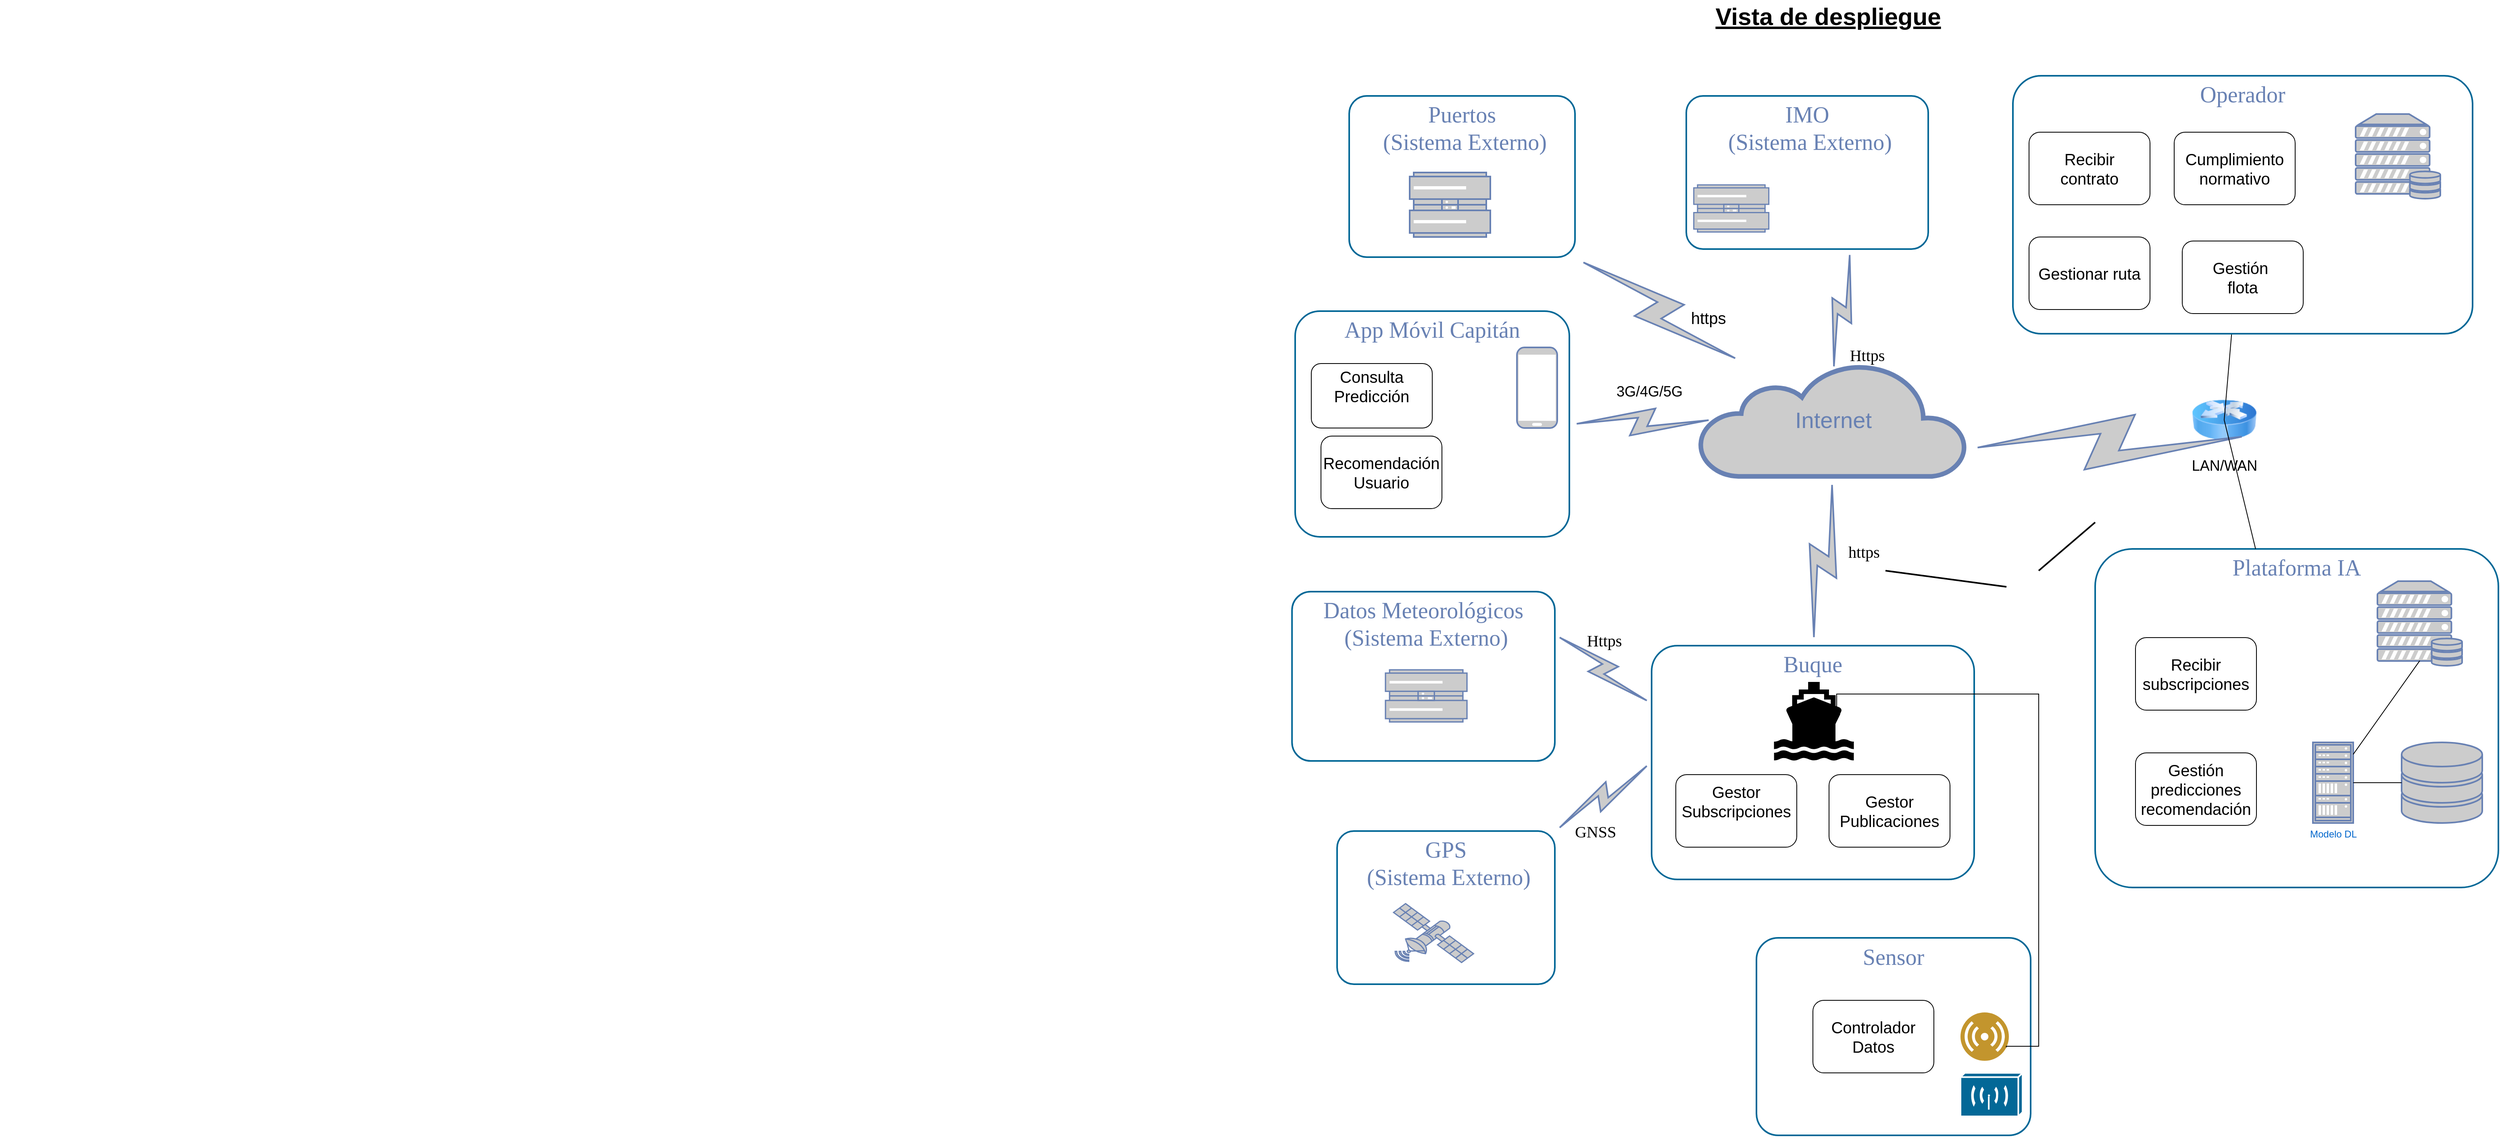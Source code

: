 <mxfile version="24.0.7" type="github">
  <diagram name="Page-1" id="bfe91b75-5d2c-26a0-9c1d-138518896778">
    <mxGraphModel dx="4315" dy="1140" grid="0" gridSize="10" guides="1" tooltips="1" connect="1" arrows="1" fold="1" page="0" pageScale="1" pageWidth="1100" pageHeight="850" background="none" math="0" shadow="0">
      <root>
        <mxCell id="0" />
        <mxCell id="1" parent="0" />
        <mxCell id="Q4sWbmhxobL_tQlkTWw1-44" value="Plataforma IA" style="rounded=1;whiteSpace=wrap;html=1;shadow=0;comic=0;strokeColor=#036897;strokeWidth=2;fillColor=none;fontFamily=Verdana;fontSize=28;fontColor=#6881B3;align=center;arcSize=11;verticalAlign=top;" vertex="1" parent="1">
          <mxGeometry x="1660" y="870" width="500" height="420" as="geometry" />
        </mxCell>
        <mxCell id="7c3789c024ecab99-55" style="edgeStyle=none;html=1;labelBackgroundColor=none;endArrow=none;endFill=0;strokeWidth=2;fontFamily=Verdana;fontSize=28;fontColor=#6881B3;" parent="1" target="7c3789c024ecab99-54" edge="1">
          <mxGeometry relative="1" as="geometry">
            <mxPoint x="1660" y="837.0" as="targetPoint" />
            <mxPoint x="1590" y="897" as="sourcePoint" />
          </mxGeometry>
        </mxCell>
        <mxCell id="7c3789c024ecab99-52" style="edgeStyle=none;html=1;labelBackgroundColor=none;endArrow=none;endFill=0;strokeWidth=2;fontFamily=Verdana;fontSize=15;fontColor=#036897;" parent="1" target="7c3789c024ecab99-8" edge="1">
          <mxGeometry relative="1" as="geometry">
            <mxPoint x="1550.0" y="917" as="targetPoint" />
            <mxPoint x="1400" y="897" as="sourcePoint" />
          </mxGeometry>
        </mxCell>
        <mxCell id="7c3789c024ecab99-77" style="edgeStyle=none;html=1;labelBackgroundColor=none;endArrow=none;endFill=0;strokeWidth=2;fontFamily=Verdana;fontSize=28;fontColor=#6881B3;" parent="1" target="7c3789c024ecab99-76" edge="1">
          <mxGeometry relative="1" as="geometry">
            <mxPoint x="1704.862" y="912" as="sourcePoint" />
          </mxGeometry>
        </mxCell>
        <mxCell id="Q4sWbmhxobL_tQlkTWw1-11" value="Buque" style="rounded=1;whiteSpace=wrap;html=1;shadow=0;comic=0;strokeColor=#036897;strokeWidth=2;fillColor=none;fontFamily=Verdana;fontSize=28;fontColor=#6881B3;align=center;arcSize=11;verticalAlign=top;" vertex="1" parent="1">
          <mxGeometry x="1110" y="990" width="400" height="290" as="geometry" />
        </mxCell>
        <mxCell id="Q4sWbmhxobL_tQlkTWw1-18" value="Sensor" style="rounded=1;whiteSpace=wrap;html=1;shadow=0;comic=0;strokeColor=#036897;strokeWidth=2;fillColor=none;fontFamily=Verdana;fontSize=28;fontColor=#6881B3;align=center;arcSize=11;verticalAlign=top;" vertex="1" parent="1">
          <mxGeometry x="1240" y="1352.5" width="340" height="245" as="geometry" />
        </mxCell>
        <mxCell id="7c3789c024ecab99-78" value="App Móvil Capitán" style="rounded=1;whiteSpace=wrap;html=1;shadow=0;comic=0;strokeColor=#036897;strokeWidth=2;fillColor=none;fontFamily=Verdana;fontSize=28;fontColor=#6881B3;align=center;arcSize=11;verticalAlign=top;" parent="1" vertex="1">
          <mxGeometry x="668" y="575" width="340" height="280" as="geometry" />
        </mxCell>
        <mxCell id="7c3789c024ecab99-11" value="" style="html=1;fillColor=#CCCCCC;strokeColor=#6881B3;gradientColor=none;gradientDirection=north;strokeWidth=2;shape=mxgraph.networks.comm_link_edge;html=1;labelBackgroundColor=none;endArrow=none;endFill=0;fontFamily=Verdana;fontSize=20;exitX=1;exitY=0.5;exitDx=0;exitDy=0;entryX=0.06;entryY=0.5;entryDx=0;entryDy=0;entryPerimeter=0;" parent="1" source="7c3789c024ecab99-78" target="7c3789c024ecab99-53" edge="1">
          <mxGeometry width="100" height="100" relative="1" as="geometry">
            <mxPoint x="1550" y="876" as="sourcePoint" />
            <mxPoint x="1250" y="810" as="targetPoint" />
            <Array as="points">
              <mxPoint x="1480" y="870" />
            </Array>
          </mxGeometry>
        </mxCell>
        <mxCell id="7c3789c024ecab99-12" value="" style="fontColor=#0066CC;verticalAlign=top;verticalLabelPosition=bottom;labelPosition=center;align=center;html=1;fillColor=#CCCCCC;strokeColor=#6881B3;gradientColor=none;gradientDirection=north;strokeWidth=2;shape=mxgraph.networks.mobile;rounded=0;shadow=0;comic=0;" parent="1" vertex="1">
          <mxGeometry x="943.0" y="620" width="50" height="100" as="geometry" />
        </mxCell>
        <mxCell id="7c3789c024ecab99-53" value="Internet" style="html=1;fillColor=#CCCCCC;strokeColor=#6881B3;gradientColor=none;gradientDirection=north;strokeWidth=2;shape=mxgraph.networks.cloud;fontColor=#6881B3;rounded=0;shadow=0;comic=0;align=center;fontSize=28;" parent="1" vertex="1">
          <mxGeometry x="1170" y="640" width="330" height="140" as="geometry" />
        </mxCell>
        <mxCell id="Q4sWbmhxobL_tQlkTWw1-7" value="&lt;div style=&quot;font-size: 20px;&quot;&gt;&lt;font style=&quot;font-size: 20px;&quot;&gt;Consulta Predicción&lt;/font&gt;&lt;/div&gt;&lt;div style=&quot;font-size: 20px;&quot;&gt;&lt;font style=&quot;font-size: 20px;&quot;&gt;&lt;br&gt;&lt;/font&gt;&lt;/div&gt;" style="rounded=1;whiteSpace=wrap;html=1;" vertex="1" parent="1">
          <mxGeometry x="688" y="640" width="150" height="80" as="geometry" />
        </mxCell>
        <mxCell id="Q4sWbmhxobL_tQlkTWw1-9" value="" style="shape=mxgraph.signs.transportation.ship_2;html=1;pointerEvents=1;fillColor=#000000;strokeColor=none;verticalLabelPosition=bottom;verticalAlign=top;align=center;" vertex="1" parent="1">
          <mxGeometry x="1261.75" y="1035" width="99" height="98" as="geometry" />
        </mxCell>
        <mxCell id="Q4sWbmhxobL_tQlkTWw1-10" value="https" style="html=1;fillColor=#CCCCCC;strokeColor=#6881B3;gradientColor=none;gradientDirection=north;strokeWidth=2;shape=mxgraph.networks.comm_link_edge;html=1;labelBackgroundColor=none;endArrow=none;endFill=0;fontFamily=Verdana;fontSize=20;entryX=0.5;entryY=0;entryDx=0;entryDy=0;exitX=0.5;exitY=1;exitDx=0;exitDy=0;exitPerimeter=0;" edge="1" parent="1" source="7c3789c024ecab99-53" target="Q4sWbmhxobL_tQlkTWw1-11">
          <mxGeometry x="-0.811" y="-22" width="100" height="100" relative="1" as="geometry">
            <mxPoint x="1280" y="790" as="sourcePoint" />
            <mxPoint x="1430" y="1199" as="targetPoint" />
            <Array as="points">
              <mxPoint x="1670" y="1260" />
            </Array>
            <mxPoint as="offset" />
          </mxGeometry>
        </mxCell>
        <mxCell id="Q4sWbmhxobL_tQlkTWw1-12" value="" style="image;aspect=fixed;perimeter=ellipsePerimeter;html=1;align=center;shadow=0;dashed=0;fontColor=#4277BB;labelBackgroundColor=default;fontSize=12;spacingTop=3;image=img/lib/ibm/users/sensor.svg;" vertex="1" parent="1">
          <mxGeometry x="1493" y="1445" width="60" height="60" as="geometry" />
        </mxCell>
        <mxCell id="Q4sWbmhxobL_tQlkTWw1-21" style="edgeStyle=orthogonalEdgeStyle;rounded=0;orthogonalLoop=1;jettySize=auto;html=1;exitX=1;exitY=0.75;exitDx=0;exitDy=0;entryX=0.785;entryY=0.5;entryDx=0;entryDy=0;entryPerimeter=0;" edge="1" parent="1" source="Q4sWbmhxobL_tQlkTWw1-12" target="Q4sWbmhxobL_tQlkTWw1-9">
          <mxGeometry relative="1" as="geometry">
            <mxPoint x="1650" y="1320" as="targetPoint" />
            <Array as="points">
              <mxPoint x="1550" y="1487" />
              <mxPoint x="1590" y="1487" />
              <mxPoint x="1590" y="1050" />
              <mxPoint x="1340" y="1050" />
            </Array>
          </mxGeometry>
        </mxCell>
        <mxCell id="Q4sWbmhxobL_tQlkTWw1-30" value="" style="group" vertex="1" connectable="0" parent="1">
          <mxGeometry x="670" y="1220" width="320" height="190" as="geometry" />
        </mxCell>
        <mxCell id="Q4sWbmhxobL_tQlkTWw1-31" value="&lt;div&gt;GPS&lt;/div&gt;&lt;div&gt;&amp;nbsp;(Sistema Externo)&lt;/div&gt;" style="rounded=1;whiteSpace=wrap;html=1;shadow=0;comic=0;strokeColor=#036897;strokeWidth=2;fillColor=none;fontFamily=Verdana;fontSize=28;fontColor=#6881B3;align=center;arcSize=11;verticalAlign=top;" vertex="1" parent="Q4sWbmhxobL_tQlkTWw1-30">
          <mxGeometry x="50" width="270" height="190" as="geometry" />
        </mxCell>
        <mxCell id="Q4sWbmhxobL_tQlkTWw1-32" value="" style="fontColor=#0066CC;verticalAlign=top;verticalLabelPosition=bottom;labelPosition=center;align=center;html=1;outlineConnect=0;fillColor=#CCCCCC;strokeColor=#6881B3;gradientColor=none;gradientDirection=north;strokeWidth=2;shape=mxgraph.networks.satellite;" vertex="1" parent="Q4sWbmhxobL_tQlkTWw1-30">
          <mxGeometry x="120.005" y="90.002" width="99.225" height="73.077" as="geometry" />
        </mxCell>
        <mxCell id="Q4sWbmhxobL_tQlkTWw1-33" value="GNSS" style="html=1;fillColor=#CCCCCC;strokeColor=#6881B3;gradientColor=none;gradientDirection=north;strokeWidth=2;shape=mxgraph.networks.comm_link_edge;html=1;labelBackgroundColor=none;endArrow=none;endFill=0;fontFamily=Verdana;fontSize=20;entryX=1;entryY=0;entryDx=0;entryDy=0;exitX=0;exitY=0.5;exitDx=0;exitDy=0;" edge="1" parent="1" source="Q4sWbmhxobL_tQlkTWw1-11" target="Q4sWbmhxobL_tQlkTWw1-31">
          <mxGeometry x="0.941" y="-19" width="100" height="100" relative="1" as="geometry">
            <mxPoint x="980" y="1180" as="sourcePoint" />
            <mxPoint x="1760" y="1535" as="targetPoint" />
            <Array as="points">
              <mxPoint x="1740" y="1535" />
            </Array>
            <mxPoint as="offset" />
          </mxGeometry>
        </mxCell>
        <mxCell id="Q4sWbmhxobL_tQlkTWw1-41" value="" style="shape=mxgraph.cisco.wireless.wireless_transport;html=1;pointerEvents=1;dashed=0;fillColor=#036897;strokeColor=#ffffff;strokeWidth=2;verticalLabelPosition=bottom;verticalAlign=top;align=center;outlineConnect=0;" vertex="1" parent="1">
          <mxGeometry x="1493" y="1520" width="77" height="54" as="geometry" />
        </mxCell>
        <mxCell id="Q4sWbmhxobL_tQlkTWw1-49" value="" style="group" vertex="1" connectable="0" parent="1">
          <mxGeometry x="-430" y="913" width="720" height="210" as="geometry" />
        </mxCell>
        <mxCell id="Q4sWbmhxobL_tQlkTWw1-29" value="" style="group" vertex="1" connectable="0" parent="Q4sWbmhxobL_tQlkTWw1-49">
          <mxGeometry x="1094.105" y="10" width="325.895" height="210" as="geometry" />
        </mxCell>
        <mxCell id="Q4sWbmhxobL_tQlkTWw1-65" value="" style="group" vertex="1" connectable="0" parent="Q4sWbmhxobL_tQlkTWw1-29">
          <mxGeometry width="325.895" height="210" as="geometry" />
        </mxCell>
        <mxCell id="Q4sWbmhxobL_tQlkTWw1-24" value="&lt;div&gt;Datos Meteorológicos&lt;/div&gt;&lt;div&gt;&amp;nbsp;(Sistema Externo)&lt;/div&gt;" style="rounded=1;whiteSpace=wrap;html=1;shadow=0;comic=0;strokeColor=#036897;strokeWidth=2;fillColor=none;fontFamily=Verdana;fontSize=28;fontColor=#6881B3;align=center;arcSize=11;verticalAlign=top;" vertex="1" parent="Q4sWbmhxobL_tQlkTWw1-65">
          <mxGeometry width="325.895" height="210" as="geometry" />
        </mxCell>
        <mxCell id="Q4sWbmhxobL_tQlkTWw1-28" value="" style="fontColor=#0066CC;verticalAlign=top;verticalLabelPosition=bottom;labelPosition=center;align=center;html=1;outlineConnect=0;fillColor=#CCCCCC;strokeColor=#6881B3;gradientColor=none;gradientDirection=north;strokeWidth=2;shape=mxgraph.networks.mainframe;direction=south;" vertex="1" parent="Q4sWbmhxobL_tQlkTWw1-65">
          <mxGeometry x="115.895" y="96.996" width="101.053" height="64.615" as="geometry" />
        </mxCell>
        <mxCell id="Q4sWbmhxobL_tQlkTWw1-43" value="Https" style="html=1;fillColor=#CCCCCC;strokeColor=#6881B3;gradientColor=none;gradientDirection=north;strokeWidth=2;shape=mxgraph.networks.comm_link_edge;html=1;labelBackgroundColor=none;endArrow=none;endFill=0;fontFamily=Verdana;fontSize=20;exitX=1;exitY=0.25;exitDx=0;exitDy=0;entryX=0;entryY=0.25;entryDx=0;entryDy=0;" edge="1" parent="1" source="Q4sWbmhxobL_tQlkTWw1-24" target="Q4sWbmhxobL_tQlkTWw1-11">
          <mxGeometry x="-1" y="60" width="100" height="100" relative="1" as="geometry">
            <mxPoint x="-224" y="840" as="sourcePoint" />
            <mxPoint x="-510" y="1119" as="targetPoint" />
            <Array as="points">
              <mxPoint x="-270" y="1180" />
            </Array>
            <mxPoint x="51" y="-52" as="offset" />
          </mxGeometry>
        </mxCell>
        <mxCell id="Q4sWbmhxobL_tQlkTWw1-54" style="edgeStyle=orthogonalEdgeStyle;rounded=0;orthogonalLoop=1;jettySize=auto;html=1;exitX=0.5;exitY=1;exitDx=0;exitDy=0;" edge="1" parent="1" source="Q4sWbmhxobL_tQlkTWw1-18" target="Q4sWbmhxobL_tQlkTWw1-18">
          <mxGeometry relative="1" as="geometry" />
        </mxCell>
        <mxCell id="Q4sWbmhxobL_tQlkTWw1-59" value="&lt;font style=&quot;font-size: 18px;&quot;&gt;LAN/WAN&lt;/font&gt;" style="image;html=1;image=img/lib/clip_art/networking/Router_Icon_128x128.png" vertex="1" parent="1">
          <mxGeometry x="1780" y="670" width="80" height="80" as="geometry" />
        </mxCell>
        <mxCell id="Q4sWbmhxobL_tQlkTWw1-60" value="" style="html=1;fillColor=#CCCCCC;strokeColor=#6881B3;gradientColor=none;gradientDirection=north;strokeWidth=2;shape=mxgraph.networks.comm_link_edge;html=1;labelBackgroundColor=none;endArrow=none;endFill=0;fontFamily=Verdana;fontSize=20;entryX=1;entryY=0.75;entryDx=0;entryDy=0;exitX=0.988;exitY=0.75;exitDx=0;exitDy=0;exitPerimeter=0;" edge="1" parent="1" source="7c3789c024ecab99-53" target="Q4sWbmhxobL_tQlkTWw1-59">
          <mxGeometry width="100" height="100" relative="1" as="geometry">
            <mxPoint x="1010" y="761" as="sourcePoint" />
            <mxPoint x="710" y="695" as="targetPoint" />
            <Array as="points">
              <mxPoint x="1570" y="620" />
            </Array>
          </mxGeometry>
        </mxCell>
        <mxCell id="Q4sWbmhxobL_tQlkTWw1-62" value="" style="endArrow=none;html=1;rounded=0;" edge="1" parent="1" source="Q4sWbmhxobL_tQlkTWw1-44">
          <mxGeometry width="50" height="50" relative="1" as="geometry">
            <mxPoint x="1820" y="790" as="sourcePoint" />
            <mxPoint x="1820" y="710" as="targetPoint" />
          </mxGeometry>
        </mxCell>
        <mxCell id="Q4sWbmhxobL_tQlkTWw1-64" value="" style="endArrow=none;html=1;rounded=0;" edge="1" parent="1" target="Q4sWbmhxobL_tQlkTWw1-46">
          <mxGeometry width="50" height="50" relative="1" as="geometry">
            <mxPoint x="1820" y="710" as="sourcePoint" />
            <mxPoint x="1920" y="620" as="targetPoint" />
          </mxGeometry>
        </mxCell>
        <mxCell id="Q4sWbmhxobL_tQlkTWw1-66" value="" style="group" vertex="1" connectable="0" parent="1">
          <mxGeometry x="1153" y="308" width="300" height="190" as="geometry" />
        </mxCell>
        <mxCell id="Q4sWbmhxobL_tQlkTWw1-67" value="&lt;div&gt;IMO&lt;/div&gt;&lt;div&gt;&amp;nbsp;(Sistema Externo)&lt;/div&gt;" style="rounded=1;whiteSpace=wrap;html=1;shadow=0;comic=0;strokeColor=#036897;strokeWidth=2;fillColor=none;fontFamily=Verdana;fontSize=28;fontColor=#6881B3;align=center;arcSize=11;verticalAlign=top;" vertex="1" parent="Q4sWbmhxobL_tQlkTWw1-66">
          <mxGeometry width="300" height="190" as="geometry" />
        </mxCell>
        <mxCell id="Q4sWbmhxobL_tQlkTWw1-68" value="" style="fontColor=#0066CC;verticalAlign=top;verticalLabelPosition=bottom;labelPosition=center;align=center;html=1;outlineConnect=0;fillColor=#CCCCCC;strokeColor=#6881B3;gradientColor=none;gradientDirection=north;strokeWidth=2;shape=mxgraph.networks.mainframe;direction=south;" vertex="1" parent="Q4sWbmhxobL_tQlkTWw1-66">
          <mxGeometry x="9.302" y="110.385" width="93.023" height="58.462" as="geometry" />
        </mxCell>
        <mxCell id="Q4sWbmhxobL_tQlkTWw1-69" value="Https" style="html=1;fillColor=#CCCCCC;strokeColor=#6881B3;gradientColor=none;gradientDirection=north;strokeWidth=2;shape=mxgraph.networks.comm_link_edge;html=1;labelBackgroundColor=none;endArrow=none;endFill=0;fontFamily=Verdana;fontSize=20;exitX=0.679;exitY=0.998;exitDx=0;exitDy=0;entryX=0.5;entryY=0.08;entryDx=0;entryDy=0;entryPerimeter=0;exitPerimeter=0;" edge="1" parent="1" source="Q4sWbmhxobL_tQlkTWw1-67" target="7c3789c024ecab99-53">
          <mxGeometry x="-0.997" y="133" width="100" height="100" relative="1" as="geometry">
            <mxPoint x="232.5" y="87.5" as="sourcePoint" />
            <mxPoint x="435.8" y="483.3" as="targetPoint" />
            <Array as="points">
              <mxPoint x="-920" y="987.5" />
            </Array>
            <mxPoint x="-1" as="offset" />
          </mxGeometry>
        </mxCell>
        <mxCell id="Q4sWbmhxobL_tQlkTWw1-73" value="&lt;div&gt;Puertos&lt;br&gt;&lt;/div&gt;&lt;div&gt;&amp;nbsp;(Sistema Externo)&lt;/div&gt;" style="rounded=1;whiteSpace=wrap;html=1;shadow=0;comic=0;strokeColor=#036897;strokeWidth=2;fillColor=none;fontFamily=Verdana;fontSize=28;fontColor=#6881B3;align=center;arcSize=11;verticalAlign=top;" vertex="1" parent="1">
          <mxGeometry x="735" y="308" width="280" height="200" as="geometry" />
        </mxCell>
        <mxCell id="Q4sWbmhxobL_tQlkTWw1-75" value="" style="fontColor=#0066CC;verticalAlign=top;verticalLabelPosition=bottom;labelPosition=center;align=center;html=1;outlineConnect=0;fillColor=#CCCCCC;strokeColor=#6881B3;gradientColor=none;gradientDirection=north;strokeWidth=2;shape=mxgraph.networks.mainframe;direction=south;" vertex="1" parent="1">
          <mxGeometry x="810" y="403" width="100" height="80" as="geometry" />
        </mxCell>
        <mxCell id="Q4sWbmhxobL_tQlkTWw1-79" value="" style="fontColor=#0066CC;verticalAlign=top;verticalLabelPosition=bottom;labelPosition=center;align=center;html=1;fillColor=#CCCCCC;strokeColor=#6881B3;gradientColor=none;gradientDirection=north;strokeWidth=2;shape=mxgraph.networks.server_storage;rounded=0;shadow=0;comic=0;" vertex="1" parent="1">
          <mxGeometry x="2010" y="910" width="105" height="105" as="geometry" />
        </mxCell>
        <mxCell id="Q4sWbmhxobL_tQlkTWw1-84" value="&lt;div style=&quot;font-size: 20px;&quot;&gt;&lt;font style=&quot;font-size: 20px;&quot;&gt;Recomendación&lt;/font&gt;&lt;/div&gt;&lt;div style=&quot;font-size: 20px;&quot;&gt;&lt;font style=&quot;font-size: 20px;&quot;&gt;Usuario&lt;/font&gt;&lt;br&gt;&lt;/div&gt;" style="rounded=1;whiteSpace=wrap;html=1;" vertex="1" parent="1">
          <mxGeometry x="700" y="730" width="150" height="90" as="geometry" />
        </mxCell>
        <mxCell id="Q4sWbmhxobL_tQlkTWw1-85" value="&lt;div style=&quot;font-size: 20px;&quot;&gt;&lt;font style=&quot;font-size: 20px;&quot;&gt;Controlador&lt;/font&gt;&lt;/div&gt;&lt;div style=&quot;font-size: 20px;&quot;&gt;&lt;font style=&quot;font-size: 20px;&quot;&gt;&lt;font style=&quot;font-size: 20px;&quot;&gt;Datos&lt;/font&gt;&lt;br&gt;&lt;/font&gt;&lt;/div&gt;" style="rounded=1;whiteSpace=wrap;html=1;" vertex="1" parent="1">
          <mxGeometry x="1310" y="1430" width="150" height="90" as="geometry" />
        </mxCell>
        <mxCell id="Q4sWbmhxobL_tQlkTWw1-87" value="&lt;div style=&quot;font-size: 20px;&quot;&gt;Gestor Subscripciones&lt;br&gt;&lt;/div&gt;&lt;div style=&quot;font-size: 20px;&quot;&gt;&lt;font style=&quot;font-size: 20px;&quot;&gt;&lt;br&gt;&lt;/font&gt;&lt;/div&gt;" style="rounded=1;whiteSpace=wrap;html=1;" vertex="1" parent="1">
          <mxGeometry x="1140" y="1150" width="150" height="90" as="geometry" />
        </mxCell>
        <mxCell id="Q4sWbmhxobL_tQlkTWw1-88" value="&lt;div style=&quot;font-size: 20px;&quot;&gt;Gestor Publicaciones&lt;/div&gt;" style="rounded=1;whiteSpace=wrap;html=1;" vertex="1" parent="1">
          <mxGeometry x="1330" y="1150" width="150" height="90" as="geometry" />
        </mxCell>
        <mxCell id="Q4sWbmhxobL_tQlkTWw1-90" value="&lt;div style=&quot;font-size: 20px;&quot;&gt;Recibir&lt;/div&gt;&lt;div style=&quot;font-size: 20px;&quot;&gt;subscripciones&lt;br&gt;&lt;/div&gt;" style="rounded=1;whiteSpace=wrap;html=1;" vertex="1" parent="1">
          <mxGeometry x="1710" y="980" width="150" height="90" as="geometry" />
        </mxCell>
        <mxCell id="Q4sWbmhxobL_tQlkTWw1-91" value="&lt;div&gt;&lt;font style=&quot;font-size: 20px;&quot;&gt;Gestión&lt;/font&gt;&lt;/div&gt;&lt;div&gt;&lt;font style=&quot;font-size: 20px;&quot;&gt;predicciones&lt;/font&gt;&lt;/div&gt;&lt;div&gt;&lt;font style=&quot;font-size: 20px;&quot;&gt;recomendación&lt;br&gt;&lt;/font&gt;&lt;/div&gt;" style="rounded=1;whiteSpace=wrap;html=1;" vertex="1" parent="1">
          <mxGeometry x="1710" y="1123" width="150" height="90" as="geometry" />
        </mxCell>
        <mxCell id="Q4sWbmhxobL_tQlkTWw1-92" value="Modelo DL" style="fontColor=#0066CC;verticalAlign=top;verticalLabelPosition=bottom;labelPosition=center;align=center;html=1;outlineConnect=0;fillColor=#CCCCCC;strokeColor=#6881B3;gradientColor=none;gradientDirection=north;strokeWidth=2;shape=mxgraph.networks.rack;" vertex="1" parent="1">
          <mxGeometry x="1930" y="1110" width="50" height="100" as="geometry" />
        </mxCell>
        <mxCell id="Q4sWbmhxobL_tQlkTWw1-94" value="" style="fontColor=#0066CC;verticalAlign=top;verticalLabelPosition=bottom;labelPosition=center;align=center;html=1;outlineConnect=0;fillColor=#CCCCCC;strokeColor=#6881B3;gradientColor=none;gradientDirection=north;strokeWidth=2;shape=mxgraph.networks.storage;" vertex="1" parent="1">
          <mxGeometry x="2040" y="1110" width="100" height="100" as="geometry" />
        </mxCell>
        <mxCell id="Q4sWbmhxobL_tQlkTWw1-95" value="" style="endArrow=none;html=1;rounded=0;entryX=0.5;entryY=0.94;entryDx=0;entryDy=0;entryPerimeter=0;" edge="1" parent="1" source="Q4sWbmhxobL_tQlkTWw1-92" target="Q4sWbmhxobL_tQlkTWw1-79">
          <mxGeometry width="50" height="50" relative="1" as="geometry">
            <mxPoint x="1820" y="1140" as="sourcePoint" />
            <mxPoint x="1870" y="1090" as="targetPoint" />
          </mxGeometry>
        </mxCell>
        <mxCell id="Q4sWbmhxobL_tQlkTWw1-96" value="" style="endArrow=none;html=1;rounded=0;" edge="1" parent="1" source="Q4sWbmhxobL_tQlkTWw1-92" target="Q4sWbmhxobL_tQlkTWw1-94">
          <mxGeometry width="50" height="50" relative="1" as="geometry">
            <mxPoint x="2065" y="1190" as="sourcePoint" />
            <mxPoint x="2073" y="1019" as="targetPoint" />
          </mxGeometry>
        </mxCell>
        <mxCell id="Q4sWbmhxobL_tQlkTWw1-102" value="" style="group" vertex="1" connectable="0" parent="1">
          <mxGeometry x="1558" y="283" width="570" height="320" as="geometry" />
        </mxCell>
        <mxCell id="7c3789c024ecab99-58" value="" style="fontColor=#0066CC;verticalAlign=top;verticalLabelPosition=bottom;labelPosition=center;align=center;html=1;fillColor=#CCCCCC;strokeColor=#6881B3;gradientColor=none;gradientDirection=north;strokeWidth=2;shape=mxgraph.networks.server_storage;rounded=0;shadow=0;comic=0;" parent="Q4sWbmhxobL_tQlkTWw1-102" vertex="1">
          <mxGeometry x="425" y="47.5" width="105" height="105" as="geometry" />
        </mxCell>
        <mxCell id="Q4sWbmhxobL_tQlkTWw1-46" value="Operador" style="rounded=1;whiteSpace=wrap;html=1;shadow=0;comic=0;strokeColor=#036897;strokeWidth=2;fillColor=none;fontFamily=Verdana;fontSize=28;fontColor=#6881B3;align=center;arcSize=11;verticalAlign=top;" vertex="1" parent="Q4sWbmhxobL_tQlkTWw1-102">
          <mxGeometry width="570" height="320" as="geometry" />
        </mxCell>
        <mxCell id="Q4sWbmhxobL_tQlkTWw1-98" value="&lt;div style=&quot;font-size: 20px;&quot;&gt;Recibir&lt;/div&gt;&lt;div style=&quot;font-size: 20px;&quot;&gt;contrato&lt;br&gt;&lt;/div&gt;" style="rounded=1;whiteSpace=wrap;html=1;" vertex="1" parent="Q4sWbmhxobL_tQlkTWw1-102">
          <mxGeometry x="20" y="70" width="150" height="90" as="geometry" />
        </mxCell>
        <mxCell id="Q4sWbmhxobL_tQlkTWw1-99" value="&lt;font style=&quot;font-size: 20px;&quot;&gt;Gestionar ruta&lt;/font&gt;" style="rounded=1;whiteSpace=wrap;html=1;" vertex="1" parent="Q4sWbmhxobL_tQlkTWw1-102">
          <mxGeometry x="20" y="200" width="150" height="90" as="geometry" />
        </mxCell>
        <mxCell id="Q4sWbmhxobL_tQlkTWw1-100" value="&lt;div&gt;&lt;font style=&quot;font-size: 20px;&quot;&gt;Cumplimiento&lt;/font&gt;&lt;/div&gt;&lt;div&gt;&lt;font style=&quot;font-size: 20px;&quot;&gt;normativo&lt;br&gt;&lt;/font&gt;&lt;/div&gt;" style="rounded=1;whiteSpace=wrap;html=1;" vertex="1" parent="Q4sWbmhxobL_tQlkTWw1-102">
          <mxGeometry x="200" y="70" width="150" height="90" as="geometry" />
        </mxCell>
        <mxCell id="Q4sWbmhxobL_tQlkTWw1-101" value="&lt;div&gt;&lt;font style=&quot;font-size: 20px;&quot;&gt;Gestión&amp;nbsp;&lt;/font&gt;&lt;/div&gt;&lt;div&gt;&lt;font style=&quot;font-size: 20px;&quot;&gt;flota&lt;br&gt;&lt;/font&gt;&lt;/div&gt;" style="rounded=1;whiteSpace=wrap;html=1;" vertex="1" parent="Q4sWbmhxobL_tQlkTWw1-102">
          <mxGeometry x="210" y="205" width="150" height="90" as="geometry" />
        </mxCell>
        <mxCell id="Q4sWbmhxobL_tQlkTWw1-111" value="Vista de despliegue" style="text;strokeColor=none;align=center;fillColor=none;html=1;verticalAlign=middle;whiteSpace=wrap;rounded=0;fontSize=30;fontStyle=5" vertex="1" parent="1">
          <mxGeometry x="1175" y="189" width="308" height="40" as="geometry" />
        </mxCell>
        <mxCell id="Q4sWbmhxobL_tQlkTWw1-113" value="" style="html=1;fillColor=#CCCCCC;strokeColor=#6881B3;gradientColor=none;gradientDirection=north;strokeWidth=2;shape=mxgraph.networks.comm_link_edge;html=1;labelBackgroundColor=none;endArrow=none;endFill=0;fontFamily=Verdana;fontSize=20;exitX=1;exitY=1;exitDx=0;exitDy=0;" edge="1" parent="1" source="Q4sWbmhxobL_tQlkTWw1-73" target="7c3789c024ecab99-53">
          <mxGeometry x="-0.993" y="43" width="100" height="100" relative="1" as="geometry">
            <mxPoint x="1015" y="508" as="sourcePoint" />
            <mxPoint x="1256" y="671" as="targetPoint" />
            <Array as="points" />
            <mxPoint as="offset" />
          </mxGeometry>
        </mxCell>
        <mxCell id="Q4sWbmhxobL_tQlkTWw1-114" value="&lt;font style=&quot;font-size: 20px;&quot;&gt;https&lt;/font&gt;" style="edgeLabel;html=1;align=center;verticalAlign=middle;resizable=0;points=[];" vertex="1" connectable="0" parent="Q4sWbmhxobL_tQlkTWw1-113">
          <mxGeometry x="-0.396" y="3" relative="1" as="geometry">
            <mxPoint x="100" y="38" as="offset" />
          </mxGeometry>
        </mxCell>
        <mxCell id="Q4sWbmhxobL_tQlkTWw1-6" value="&lt;font style=&quot;font-size: 18px;&quot;&gt;3G/4G/5G&lt;/font&gt;" style="text;html=1;align=center;verticalAlign=middle;resizable=0;points=[];autosize=1;strokeColor=none;fillColor=none;" vertex="1" parent="1">
          <mxGeometry x="1052.3" y="655" width="110" height="40" as="geometry" />
        </mxCell>
      </root>
    </mxGraphModel>
  </diagram>
</mxfile>
